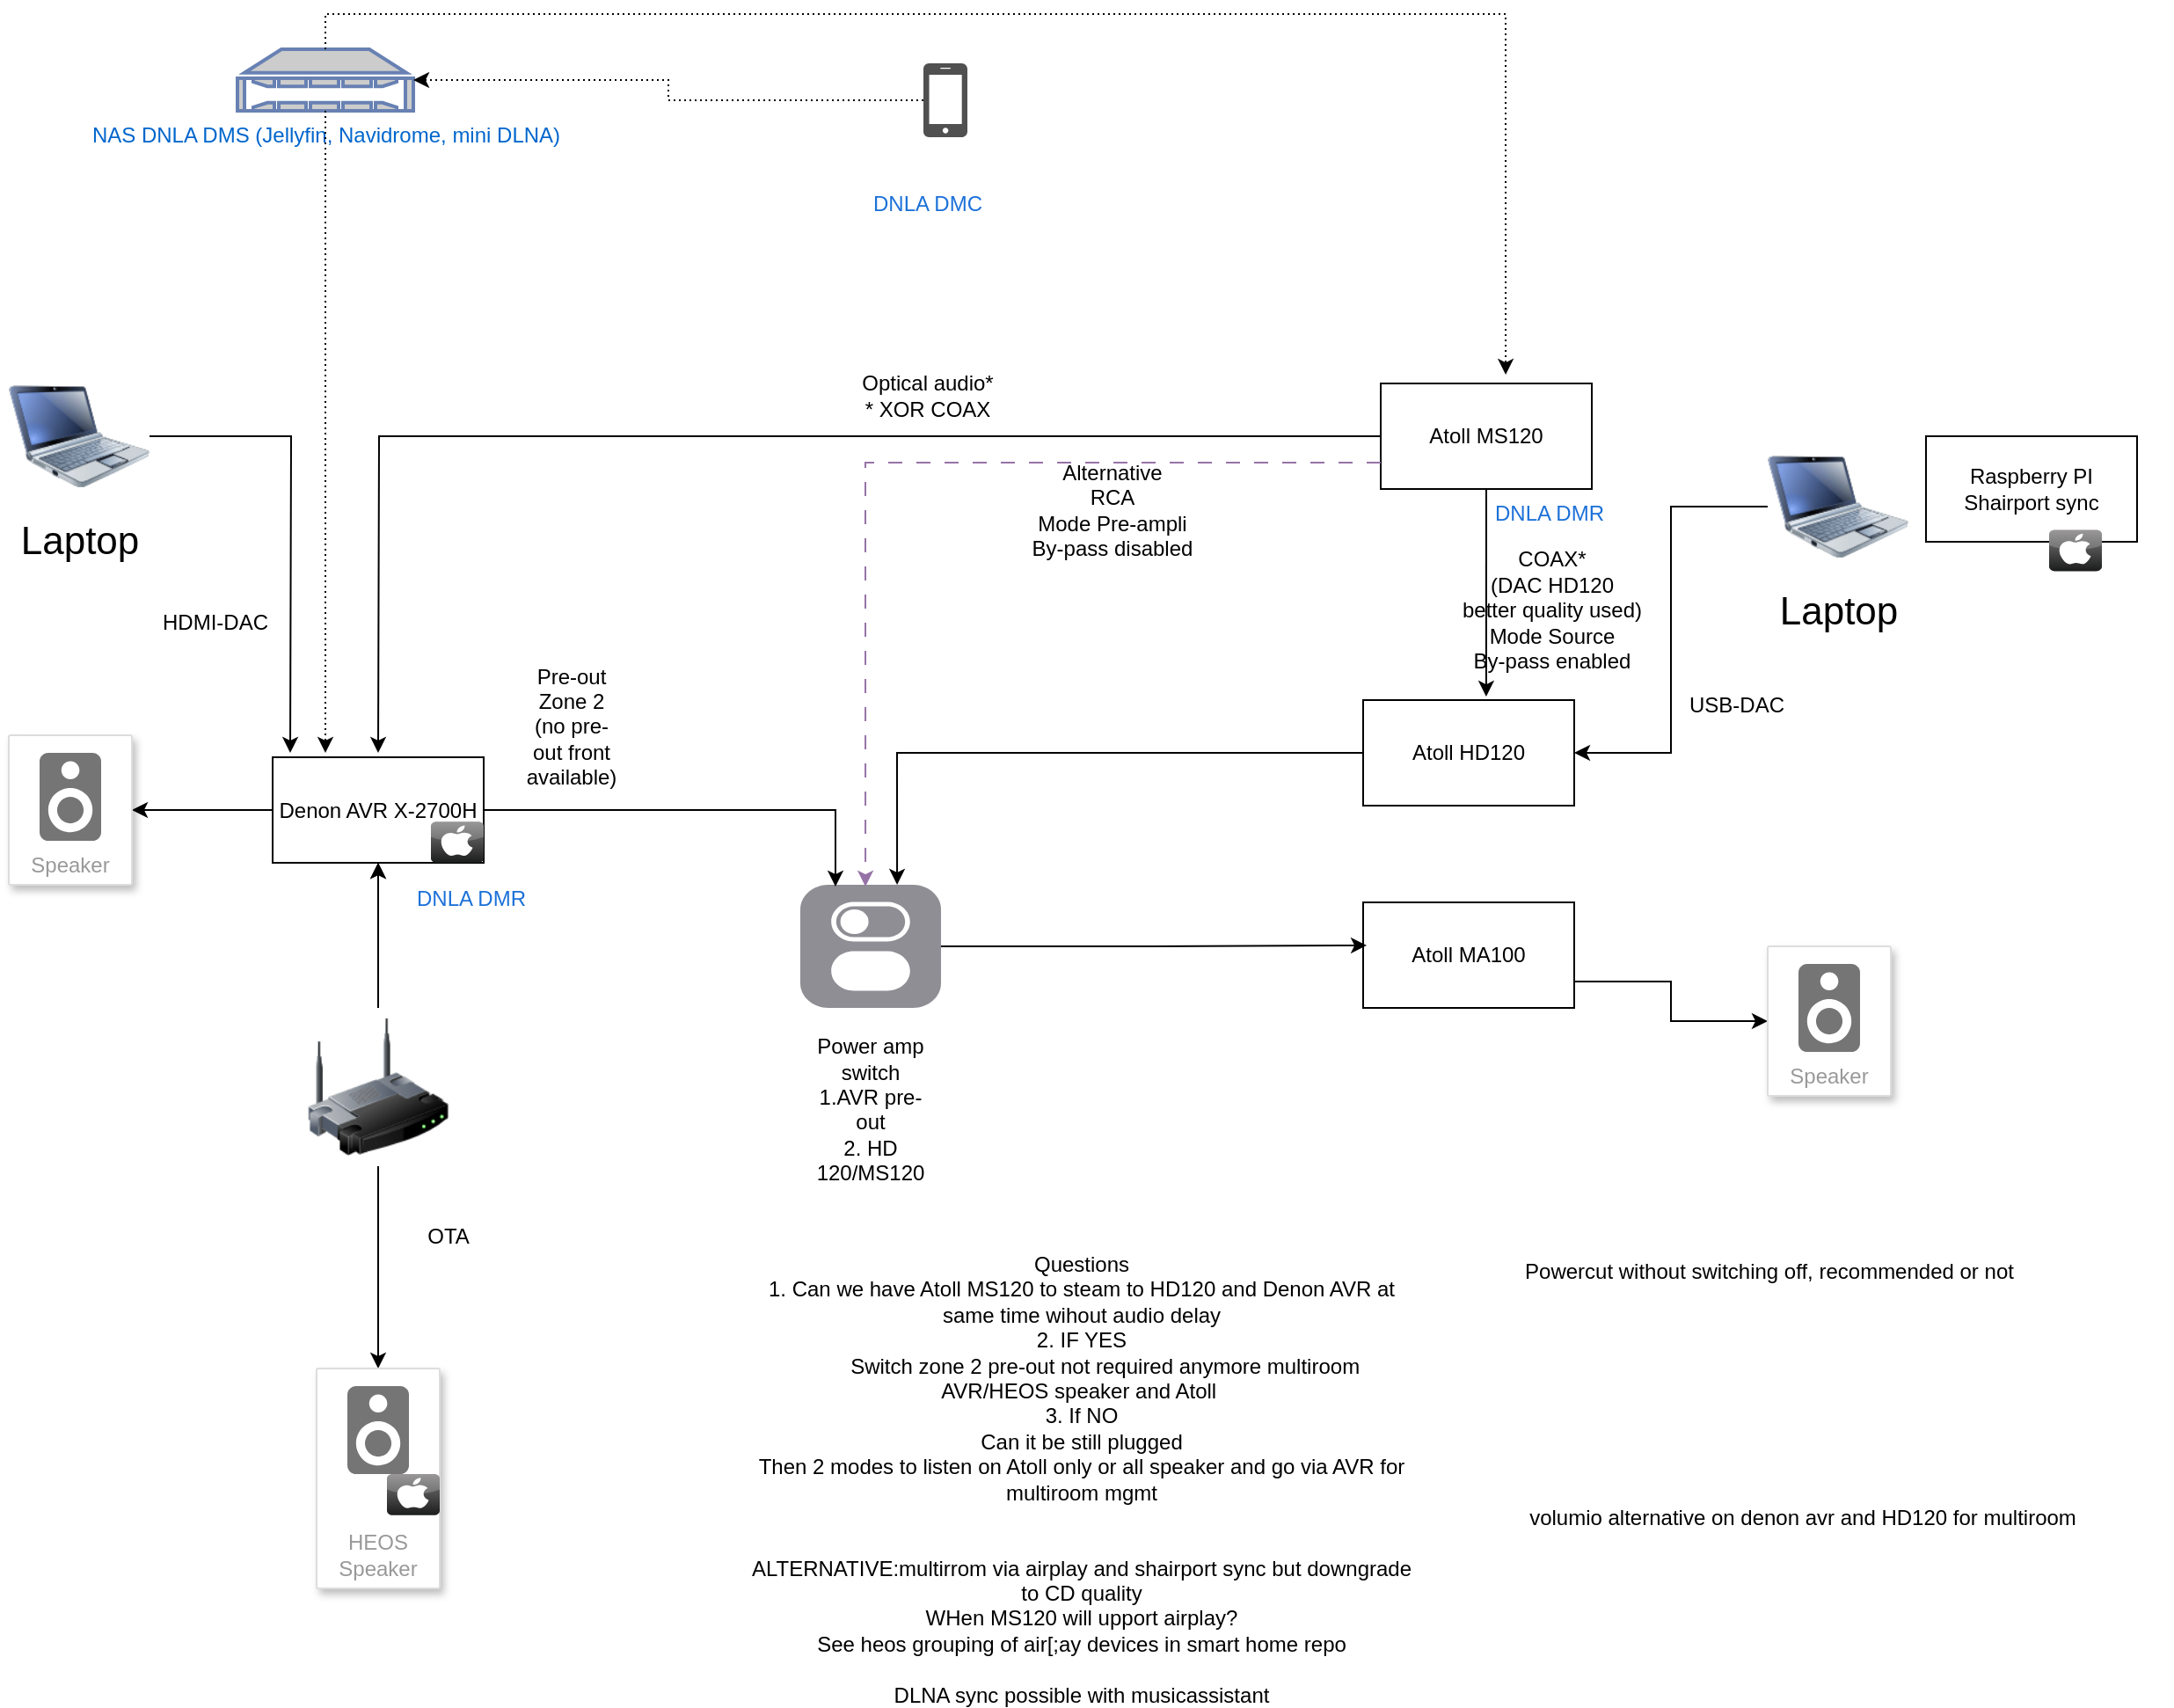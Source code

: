 <mxfile version="24.2.1" type="github">
  <diagram name="Page-1" id="55a83fd1-7818-8e21-69c5-c3457e3827bb">
    <mxGraphModel dx="1364" dy="1645" grid="1" gridSize="10" guides="1" tooltips="1" connect="1" arrows="1" fold="1" page="1" pageScale="1" pageWidth="1100" pageHeight="850" background="none" math="0" shadow="0">
      <root>
        <mxCell id="0" />
        <mxCell id="1" parent="0" />
        <mxCell id="8pc91POuvLo0UFGLa7Yu-41" value="&lt;div&gt;Raspberry PI&lt;/div&gt;&lt;div&gt;Shairport sync&lt;br&gt;&lt;/div&gt;" style="rounded=0;whiteSpace=wrap;html=1;" vertex="1" parent="1">
          <mxGeometry x="1130" y="-120" width="120" height="60" as="geometry" />
        </mxCell>
        <mxCell id="8pc91POuvLo0UFGLa7Yu-25" style="edgeStyle=orthogonalEdgeStyle;rounded=0;orthogonalLoop=1;jettySize=auto;html=1;" edge="1" parent="1" source="69ecfefc5c41e42c-1" target="8pc91POuvLo0UFGLa7Yu-21">
          <mxGeometry relative="1" as="geometry" />
        </mxCell>
        <mxCell id="8pc91POuvLo0UFGLa7Yu-26" value="" style="edgeStyle=orthogonalEdgeStyle;rounded=0;orthogonalLoop=1;jettySize=auto;html=1;" edge="1" parent="1" source="69ecfefc5c41e42c-1" target="8pc91POuvLo0UFGLa7Yu-3">
          <mxGeometry relative="1" as="geometry" />
        </mxCell>
        <mxCell id="8pc91POuvLo0UFGLa7Yu-27" value="" style="edgeStyle=orthogonalEdgeStyle;rounded=0;orthogonalLoop=1;jettySize=auto;html=1;" edge="1" parent="1" source="69ecfefc5c41e42c-1" target="8pc91POuvLo0UFGLa7Yu-3">
          <mxGeometry relative="1" as="geometry" />
        </mxCell>
        <mxCell id="69ecfefc5c41e42c-1" value="" style="image;html=1;labelBackgroundColor=#ffffff;image=img/lib/clip_art/networking/Wireless_Router_128x128.png;rounded=1;shadow=0;comic=0;strokeWidth=2;fontSize=22" parent="1" vertex="1">
          <mxGeometry x="210" y="205" width="80" height="90" as="geometry" />
        </mxCell>
        <mxCell id="8pc91POuvLo0UFGLa7Yu-18" style="edgeStyle=orthogonalEdgeStyle;rounded=0;orthogonalLoop=1;jettySize=auto;html=1;entryX=1;entryY=0.5;entryDx=0;entryDy=0;" edge="1" parent="1" source="69ecfefc5c41e42c-9" target="8pc91POuvLo0UFGLa7Yu-5">
          <mxGeometry relative="1" as="geometry" />
        </mxCell>
        <mxCell id="69ecfefc5c41e42c-9" value="Laptop" style="image;html=1;labelBackgroundColor=#ffffff;image=img/lib/clip_art/computers/Netbook_128x128.png;rounded=1;shadow=0;comic=0;strokeColor=#000000;strokeWidth=2;fillColor=#FFFFFF;fontSize=22;fontColor=#000000;" parent="1" vertex="1">
          <mxGeometry x="1040" y="-120" width="80" height="80" as="geometry" />
        </mxCell>
        <mxCell id="8pc91POuvLo0UFGLa7Yu-8" style="edgeStyle=orthogonalEdgeStyle;rounded=0;orthogonalLoop=1;jettySize=auto;html=1;" edge="1" parent="1" source="8pc91POuvLo0UFGLa7Yu-3" target="8pc91POuvLo0UFGLa7Yu-6">
          <mxGeometry relative="1" as="geometry" />
        </mxCell>
        <mxCell id="8pc91POuvLo0UFGLa7Yu-3" value="Denon AVR X-2700H" style="rounded=0;whiteSpace=wrap;html=1;" vertex="1" parent="1">
          <mxGeometry x="190" y="62.5" width="120" height="60" as="geometry" />
        </mxCell>
        <mxCell id="8pc91POuvLo0UFGLa7Yu-11" style="edgeStyle=orthogonalEdgeStyle;rounded=0;orthogonalLoop=1;jettySize=auto;html=1;exitX=1;exitY=0.75;exitDx=0;exitDy=0;entryX=0;entryY=0.5;entryDx=0;entryDy=0;" edge="1" parent="1" source="8pc91POuvLo0UFGLa7Yu-4" target="8pc91POuvLo0UFGLa7Yu-9">
          <mxGeometry relative="1" as="geometry" />
        </mxCell>
        <mxCell id="8pc91POuvLo0UFGLa7Yu-4" value="Atoll MA100" style="rounded=0;whiteSpace=wrap;html=1;" vertex="1" parent="1">
          <mxGeometry x="810" y="145" width="120" height="60" as="geometry" />
        </mxCell>
        <mxCell id="8pc91POuvLo0UFGLa7Yu-5" value="Atoll HD120" style="rounded=0;whiteSpace=wrap;html=1;" vertex="1" parent="1">
          <mxGeometry x="810" y="30" width="120" height="60" as="geometry" />
        </mxCell>
        <mxCell id="8pc91POuvLo0UFGLa7Yu-6" value="Speaker" style="strokeColor=#dddddd;shadow=1;strokeWidth=1;rounded=1;absoluteArcSize=1;arcSize=2;labelPosition=center;verticalLabelPosition=middle;align=center;verticalAlign=bottom;spacingLeft=0;fontColor=#999999;fontSize=12;whiteSpace=wrap;spacingBottom=2;html=1;" vertex="1" parent="1">
          <mxGeometry x="40" y="50" width="70" height="85" as="geometry" />
        </mxCell>
        <mxCell id="8pc91POuvLo0UFGLa7Yu-7" value="" style="sketch=0;dashed=0;connectable=0;html=1;fillColor=#757575;strokeColor=none;shape=mxgraph.gcp2.speaker;part=1;" vertex="1" parent="8pc91POuvLo0UFGLa7Yu-6">
          <mxGeometry x="0.5" width="35" height="50" relative="1" as="geometry">
            <mxPoint x="-17.5" y="10" as="offset" />
          </mxGeometry>
        </mxCell>
        <mxCell id="8pc91POuvLo0UFGLa7Yu-9" value="Speaker" style="strokeColor=#dddddd;shadow=1;strokeWidth=1;rounded=1;absoluteArcSize=1;arcSize=2;labelPosition=center;verticalLabelPosition=middle;align=center;verticalAlign=bottom;spacingLeft=0;fontColor=#999999;fontSize=12;whiteSpace=wrap;spacingBottom=2;html=1;" vertex="1" parent="1">
          <mxGeometry x="1040" y="170" width="70" height="85" as="geometry" />
        </mxCell>
        <mxCell id="8pc91POuvLo0UFGLa7Yu-10" value="" style="sketch=0;dashed=0;connectable=0;html=1;fillColor=#757575;strokeColor=none;shape=mxgraph.gcp2.speaker;part=1;" vertex="1" parent="8pc91POuvLo0UFGLa7Yu-9">
          <mxGeometry x="0.5" width="35" height="50" relative="1" as="geometry">
            <mxPoint x="-17.5" y="10" as="offset" />
          </mxGeometry>
        </mxCell>
        <mxCell id="8pc91POuvLo0UFGLa7Yu-13" value="" style="html=1;strokeWidth=1;shadow=0;dashed=0;shape=mxgraph.ios7.misc.switch;fillColor=#8F8E94;strokeColor=none;buttonText=;strokeColor2=#222222;fontColor=#222222;fontSize=8;verticalLabelPosition=bottom;verticalAlign=top;align=center;sketch=0;" vertex="1" parent="1">
          <mxGeometry x="490" y="135" width="80" height="70" as="geometry" />
        </mxCell>
        <mxCell id="8pc91POuvLo0UFGLa7Yu-15" style="edgeStyle=orthogonalEdgeStyle;rounded=0;orthogonalLoop=1;jettySize=auto;html=1;entryX=0.688;entryY=0;entryDx=0;entryDy=0;entryPerimeter=0;" edge="1" parent="1" source="8pc91POuvLo0UFGLa7Yu-5" target="8pc91POuvLo0UFGLa7Yu-13">
          <mxGeometry relative="1" as="geometry" />
        </mxCell>
        <mxCell id="8pc91POuvLo0UFGLa7Yu-16" style="edgeStyle=orthogonalEdgeStyle;rounded=0;orthogonalLoop=1;jettySize=auto;html=1;entryX=0.017;entryY=0.408;entryDx=0;entryDy=0;entryPerimeter=0;" edge="1" parent="1" source="8pc91POuvLo0UFGLa7Yu-13" target="8pc91POuvLo0UFGLa7Yu-4">
          <mxGeometry relative="1" as="geometry" />
        </mxCell>
        <mxCell id="8pc91POuvLo0UFGLa7Yu-17" style="edgeStyle=orthogonalEdgeStyle;rounded=0;orthogonalLoop=1;jettySize=auto;html=1;exitX=1;exitY=0.5;exitDx=0;exitDy=0;entryX=0.25;entryY=0.014;entryDx=0;entryDy=0;entryPerimeter=0;" edge="1" parent="1" source="8pc91POuvLo0UFGLa7Yu-3" target="8pc91POuvLo0UFGLa7Yu-13">
          <mxGeometry relative="1" as="geometry" />
        </mxCell>
        <mxCell id="8pc91POuvLo0UFGLa7Yu-21" value="HEOS Speaker" style="strokeColor=#dddddd;shadow=1;strokeWidth=1;rounded=1;absoluteArcSize=1;arcSize=2;labelPosition=center;verticalLabelPosition=middle;align=center;verticalAlign=bottom;spacingLeft=0;fontColor=#999999;fontSize=12;whiteSpace=wrap;spacingBottom=2;html=1;" vertex="1" parent="1">
          <mxGeometry x="215" y="410" width="70" height="125" as="geometry" />
        </mxCell>
        <mxCell id="8pc91POuvLo0UFGLa7Yu-22" value="" style="sketch=0;dashed=0;connectable=0;html=1;fillColor=#757575;strokeColor=none;shape=mxgraph.gcp2.speaker;part=1;" vertex="1" parent="8pc91POuvLo0UFGLa7Yu-21">
          <mxGeometry x="0.5" width="35" height="50" relative="1" as="geometry">
            <mxPoint x="-17.5" y="10" as="offset" />
          </mxGeometry>
        </mxCell>
        <mxCell id="8pc91POuvLo0UFGLa7Yu-38" value="" style="dashed=0;outlineConnect=0;html=1;align=center;labelPosition=center;verticalLabelPosition=bottom;verticalAlign=top;shape=mxgraph.webicons.apple;fillColor=#807E7E;gradientColor=#1B1C1C" vertex="1" parent="8pc91POuvLo0UFGLa7Yu-21">
          <mxGeometry x="40" y="60" width="30" height="23.4" as="geometry" />
        </mxCell>
        <mxCell id="8pc91POuvLo0UFGLa7Yu-29" style="edgeStyle=orthogonalEdgeStyle;rounded=0;orthogonalLoop=1;jettySize=auto;html=1;exitX=0;exitY=0.5;exitDx=0;exitDy=0;" edge="1" parent="1" source="8pc91POuvLo0UFGLa7Yu-30">
          <mxGeometry relative="1" as="geometry">
            <mxPoint x="250" y="60" as="targetPoint" />
            <mxPoint x="250" y="-60" as="sourcePoint" />
          </mxGeometry>
        </mxCell>
        <mxCell id="8pc91POuvLo0UFGLa7Yu-30" value="Atoll MS120" style="rounded=0;whiteSpace=wrap;html=1;" vertex="1" parent="1">
          <mxGeometry x="820" y="-150" width="120" height="60" as="geometry" />
        </mxCell>
        <mxCell id="8pc91POuvLo0UFGLa7Yu-31" style="edgeStyle=orthogonalEdgeStyle;rounded=0;orthogonalLoop=1;jettySize=auto;html=1;exitX=0.5;exitY=1;exitDx=0;exitDy=0;entryX=0.583;entryY=-0.033;entryDx=0;entryDy=0;entryPerimeter=0;" edge="1" parent="1" source="8pc91POuvLo0UFGLa7Yu-30" target="8pc91POuvLo0UFGLa7Yu-5">
          <mxGeometry relative="1" as="geometry" />
        </mxCell>
        <mxCell id="8pc91POuvLo0UFGLa7Yu-37" value="" style="dashed=0;outlineConnect=0;html=1;align=center;labelPosition=center;verticalLabelPosition=bottom;verticalAlign=top;shape=mxgraph.webicons.apple;fillColor=#807E7E;gradientColor=#1B1C1C" vertex="1" parent="1">
          <mxGeometry x="280" y="99.1" width="30" height="23.4" as="geometry" />
        </mxCell>
        <mxCell id="8pc91POuvLo0UFGLa7Yu-39" value="" style="dashed=0;outlineConnect=0;html=1;align=center;labelPosition=center;verticalLabelPosition=bottom;verticalAlign=top;shape=mxgraph.webicons.apple;fillColor=#807E7E;gradientColor=#1B1C1C" vertex="1" parent="1">
          <mxGeometry x="1200" y="-66.7" width="30" height="23.4" as="geometry" />
        </mxCell>
        <mxCell id="8pc91POuvLo0UFGLa7Yu-40" value="" style="shape=image;html=1;verticalAlign=top;verticalLabelPosition=bottom;labelBackgroundColor=#ffffff;imageAspect=0;aspect=fixed;image=https://cdn1.iconfinder.com/data/icons/fruit-136/64/Fruit_iconfree_Filled_Outline_raspberry-healthy-organic-food-fruit_icon-128.png" vertex="1" parent="1">
          <mxGeometry x="1220" y="-80" width="50" height="50" as="geometry" />
        </mxCell>
        <mxCell id="8pc91POuvLo0UFGLa7Yu-43" value="Pre-out Zone 2 (no pre-out front available)" style="text;strokeColor=none;align=center;fillColor=none;html=1;verticalAlign=middle;whiteSpace=wrap;rounded=0;" vertex="1" parent="1">
          <mxGeometry x="330" y="30.0" width="60" height="30" as="geometry" />
        </mxCell>
        <mxCell id="8pc91POuvLo0UFGLa7Yu-44" value="&lt;div&gt;COAX*&lt;/div&gt;&lt;div&gt;(DAC HD120 better quality used)&lt;/div&gt;&lt;div&gt;Mode Source&lt;/div&gt;&lt;div&gt;By-pass enabled&lt;br&gt;&lt;/div&gt;&lt;div&gt;&lt;br&gt;&lt;/div&gt;" style="text;strokeColor=none;align=center;fillColor=none;html=1;verticalAlign=middle;whiteSpace=wrap;rounded=0;" vertex="1" parent="1">
          <mxGeometry x="865" y="-27.0" width="105" height="26.7" as="geometry" />
        </mxCell>
        <mxCell id="8pc91POuvLo0UFGLa7Yu-48" value="&lt;div&gt;Alternative&lt;/div&gt;&lt;div&gt;RCA&lt;br&gt;&lt;/div&gt;&lt;div&gt;Mode Pre-ampli&lt;/div&gt;&lt;div&gt;By-pass disabled&lt;br&gt;&lt;/div&gt;" style="text;strokeColor=none;align=center;fillColor=none;html=1;verticalAlign=middle;whiteSpace=wrap;rounded=0;" vertex="1" parent="1">
          <mxGeometry x="615" y="-116.7" width="105" height="76.7" as="geometry" />
        </mxCell>
        <mxCell id="8pc91POuvLo0UFGLa7Yu-50" value="&lt;div&gt;Optical audio*&lt;/div&gt;&lt;div&gt;* XOR COAX&lt;br&gt;&lt;/div&gt;" style="text;strokeColor=none;align=center;fillColor=none;html=1;verticalAlign=middle;whiteSpace=wrap;rounded=0;" vertex="1" parent="1">
          <mxGeometry x="510" y="-190" width="105" height="93.4" as="geometry" />
        </mxCell>
        <mxCell id="8pc91POuvLo0UFGLa7Yu-52" value="&lt;div&gt;Power amp switch&lt;/div&gt;&lt;div&gt;1.AVR pre-out&lt;/div&gt;&lt;div&gt;2. HD 120/MS120&lt;/div&gt;&lt;div&gt;&lt;br&gt;&lt;/div&gt;" style="text;strokeColor=none;align=center;fillColor=none;html=1;verticalAlign=middle;whiteSpace=wrap;rounded=0;" vertex="1" parent="1">
          <mxGeometry x="500" y="255" width="60" height="30" as="geometry" />
        </mxCell>
        <mxCell id="8pc91POuvLo0UFGLa7Yu-55" style="edgeStyle=orthogonalEdgeStyle;rounded=0;orthogonalLoop=1;jettySize=auto;html=1;exitX=0;exitY=0.75;exitDx=0;exitDy=0;entryX=0.463;entryY=0.014;entryDx=0;entryDy=0;entryPerimeter=0;dashed=1;dashPattern=8 8;fillColor=#e1d5e7;strokeColor=#9673a6;" edge="1" parent="1" source="8pc91POuvLo0UFGLa7Yu-30" target="8pc91POuvLo0UFGLa7Yu-13">
          <mxGeometry relative="1" as="geometry">
            <mxPoint x="520" y="140" as="targetPoint" />
          </mxGeometry>
        </mxCell>
        <mxCell id="8pc91POuvLo0UFGLa7Yu-56" value="" style="shape=image;html=1;verticalAlign=top;verticalLabelPosition=bottom;labelBackgroundColor=#ffffff;imageAspect=0;aspect=fixed;image=https://cdn4.iconfinder.com/data/icons/social-media-and-logos-11/32/Logo_Spotify-128.png" vertex="1" parent="1">
          <mxGeometry x="310" y="99.1" width="30" height="30" as="geometry" />
        </mxCell>
        <mxCell id="8pc91POuvLo0UFGLa7Yu-57" value="" style="shape=image;html=1;verticalAlign=top;verticalLabelPosition=bottom;labelBackgroundColor=#ffffff;imageAspect=0;aspect=fixed;image=https://cdn4.iconfinder.com/data/icons/social-media-and-logos-11/32/Logo_Spotify-128.png" vertex="1" parent="1">
          <mxGeometry x="917.5" y="-120" width="30" height="30" as="geometry" />
        </mxCell>
        <mxCell id="8pc91POuvLo0UFGLa7Yu-58" value="&lt;div&gt;Questions&lt;/div&gt;&lt;div&gt;1. Can we have Atoll MS120 to steam to HD120 and Denon AVR at same time wihout audio delay&lt;/div&gt;&lt;div&gt;2. IF YES&lt;/div&gt;&lt;div&gt;&lt;span style=&quot;white-space: pre;&quot;&gt;&#x9;&lt;/span&gt;Switch zone 2 pre-out not required anymore multiroom AVR/HEOS speaker and Atoll&amp;nbsp;&lt;/div&gt;&lt;div&gt;3. If NO&lt;/div&gt;&lt;div&gt;Can it be still plugged&lt;/div&gt;&lt;div&gt;Then 2 modes to listen on Atoll only or all speaker and go via AVR for multiroom mgmt&lt;/div&gt;&lt;div&gt;&lt;br&gt;&lt;/div&gt;&lt;div&gt;&lt;br&gt;&lt;/div&gt;&lt;div&gt;ALTERNATIVE:multirrom via airplay and shairport sync but downgrade to CD quality&lt;/div&gt;&lt;div&gt;WHen MS120 will upport airplay?&lt;/div&gt;&lt;div&gt;See heos grouping of air[;ay devices in smart home repo&lt;br&gt;&lt;/div&gt;&lt;div&gt;&lt;br&gt;&lt;/div&gt;&lt;div&gt;DLNA sync possible with musicassistant&lt;br&gt;&lt;/div&gt;" style="text;strokeColor=none;align=center;fillColor=none;html=1;verticalAlign=middle;whiteSpace=wrap;rounded=0;" vertex="1" parent="1">
          <mxGeometry x="460" y="387.5" width="380" height="170" as="geometry" />
        </mxCell>
        <mxCell id="8pc91POuvLo0UFGLa7Yu-59" value="USB-DAC" style="text;strokeColor=none;align=center;fillColor=none;html=1;verticalAlign=middle;whiteSpace=wrap;rounded=0;" vertex="1" parent="1">
          <mxGeometry x="970" y="20" width="105" height="26.7" as="geometry" />
        </mxCell>
        <mxCell id="8pc91POuvLo0UFGLa7Yu-62" style="edgeStyle=orthogonalEdgeStyle;rounded=0;orthogonalLoop=1;jettySize=auto;html=1;" edge="1" parent="1" source="8pc91POuvLo0UFGLa7Yu-61">
          <mxGeometry relative="1" as="geometry">
            <mxPoint x="200" y="60" as="targetPoint" />
          </mxGeometry>
        </mxCell>
        <mxCell id="8pc91POuvLo0UFGLa7Yu-61" value="Laptop" style="image;html=1;labelBackgroundColor=#ffffff;image=img/lib/clip_art/computers/Netbook_128x128.png;rounded=1;shadow=0;comic=0;strokeColor=#000000;strokeWidth=2;fillColor=#FFFFFF;fontSize=22;fontColor=#000000;" vertex="1" parent="1">
          <mxGeometry x="40" y="-160" width="80" height="80" as="geometry" />
        </mxCell>
        <mxCell id="8pc91POuvLo0UFGLa7Yu-63" value="HDMI-DAC" style="text;strokeColor=none;align=center;fillColor=none;html=1;verticalAlign=middle;whiteSpace=wrap;rounded=0;" vertex="1" parent="1">
          <mxGeometry x="105" y="-27.0" width="105" height="26.7" as="geometry" />
        </mxCell>
        <mxCell id="8pc91POuvLo0UFGLa7Yu-64" value="OTA" style="text;strokeColor=none;align=center;fillColor=none;html=1;verticalAlign=middle;whiteSpace=wrap;rounded=0;" vertex="1" parent="1">
          <mxGeometry x="260" y="320" width="60" height="30" as="geometry" />
        </mxCell>
        <mxCell id="8pc91POuvLo0UFGLa7Yu-66" value="Powercut without switching off, recommended or not" style="text;strokeColor=none;align=center;fillColor=none;html=1;verticalAlign=middle;whiteSpace=wrap;rounded=0;" vertex="1" parent="1">
          <mxGeometry x="851" y="270" width="380" height="170" as="geometry" />
        </mxCell>
        <mxCell id="8pc91POuvLo0UFGLa7Yu-68" value="volumio alternative on denon avr and HD120 for multiroom" style="text;strokeColor=none;align=center;fillColor=none;html=1;verticalAlign=middle;whiteSpace=wrap;rounded=0;" vertex="1" parent="1">
          <mxGeometry x="870" y="410" width="380" height="170" as="geometry" />
        </mxCell>
        <mxCell id="8pc91POuvLo0UFGLa7Yu-79" value="&lt;font color=&quot;#1c71d8&quot;&gt;DNLA DMR&lt;/font&gt;" style="text;whiteSpace=wrap;html=1;" vertex="1" parent="1">
          <mxGeometry x="270" y="129.1" width="100" height="40" as="geometry" />
        </mxCell>
        <mxCell id="8pc91POuvLo0UFGLa7Yu-81" value="&lt;font color=&quot;#1c71d8&quot;&gt;DNLA DMR&lt;/font&gt;" style="text;whiteSpace=wrap;html=1;" vertex="1" parent="1">
          <mxGeometry x="882.5" y="-90" width="100" height="40" as="geometry" />
        </mxCell>
        <mxCell id="8pc91POuvLo0UFGLa7Yu-82" value="&lt;div&gt;NAS DNLA DMS (Jellyfin, Navidrome, mini DLNA)&lt;/div&gt;" style="fontColor=#0066CC;verticalAlign=top;verticalLabelPosition=bottom;labelPosition=center;align=center;html=1;outlineConnect=0;fillColor=#CCCCCC;strokeColor=#6881B3;gradientColor=none;gradientDirection=north;strokeWidth=2;shape=mxgraph.networks.nas_filer;" vertex="1" parent="1">
          <mxGeometry x="170" y="-340" width="100" height="35" as="geometry" />
        </mxCell>
        <mxCell id="8pc91POuvLo0UFGLa7Yu-84" value="&lt;font color=&quot;#1c71d8&quot;&gt;DNLA DMC&lt;/font&gt;" style="text;strokeColor=none;align=center;fillColor=none;html=1;verticalAlign=middle;whiteSpace=wrap;rounded=0;" vertex="1" parent="1">
          <mxGeometry x="510" y="-290" width="105" height="76.7" as="geometry" />
        </mxCell>
        <mxCell id="8pc91POuvLo0UFGLa7Yu-90" style="edgeStyle=orthogonalEdgeStyle;rounded=0;orthogonalLoop=1;jettySize=auto;html=1;entryX=1;entryY=0.5;entryDx=0;entryDy=0;entryPerimeter=0;dashed=1;dashPattern=1 2;" edge="1" parent="1" source="8pc91POuvLo0UFGLa7Yu-94" target="8pc91POuvLo0UFGLa7Yu-82">
          <mxGeometry relative="1" as="geometry">
            <mxPoint x="540" y="-322" as="sourcePoint" />
          </mxGeometry>
        </mxCell>
        <mxCell id="8pc91POuvLo0UFGLa7Yu-91" value="" style="endArrow=classic;html=1;rounded=0;exitX=0.5;exitY=1;exitDx=0;exitDy=0;exitPerimeter=0;dashed=1;dashPattern=1 2;" edge="1" parent="1" source="8pc91POuvLo0UFGLa7Yu-82">
          <mxGeometry width="50" height="50" relative="1" as="geometry">
            <mxPoint x="280" y="-280" as="sourcePoint" />
            <mxPoint x="220" y="60" as="targetPoint" />
          </mxGeometry>
        </mxCell>
        <mxCell id="8pc91POuvLo0UFGLa7Yu-93" style="edgeStyle=orthogonalEdgeStyle;rounded=0;orthogonalLoop=1;jettySize=auto;html=1;exitX=0.5;exitY=0;exitDx=0;exitDy=0;exitPerimeter=0;entryX=0.592;entryY=-0.083;entryDx=0;entryDy=0;entryPerimeter=0;dashed=1;dashPattern=1 2;" edge="1" parent="1" source="8pc91POuvLo0UFGLa7Yu-82" target="8pc91POuvLo0UFGLa7Yu-30">
          <mxGeometry relative="1" as="geometry">
            <Array as="points">
              <mxPoint x="220" y="-360" />
              <mxPoint x="891" y="-360" />
            </Array>
          </mxGeometry>
        </mxCell>
        <mxCell id="8pc91POuvLo0UFGLa7Yu-94" value="" style="sketch=0;pointerEvents=1;shadow=0;dashed=0;html=1;strokeColor=none;fillColor=#505050;labelPosition=center;verticalLabelPosition=bottom;verticalAlign=top;outlineConnect=0;align=center;shape=mxgraph.office.devices.cell_phone_iphone_standalone;" vertex="1" parent="1">
          <mxGeometry x="560" y="-332" width="25" height="42" as="geometry" />
        </mxCell>
      </root>
    </mxGraphModel>
  </diagram>
</mxfile>
